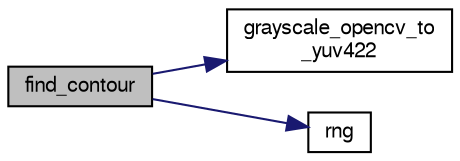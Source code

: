 digraph "find_contour"
{
  edge [fontname="FreeSans",fontsize="10",labelfontname="FreeSans",labelfontsize="10"];
  node [fontname="FreeSans",fontsize="10",shape=record];
  rankdir="LR";
  Node1 [label="find_contour",height=0.2,width=0.4,color="black", fillcolor="grey75", style="filled", fontcolor="black"];
  Node1 -> Node2 [color="midnightblue",fontsize="10",style="solid",fontname="FreeSans"];
  Node2 [label="grayscale_opencv_to\l_yuv422",height=0.2,width=0.4,color="black", fillcolor="white", style="filled",URL="$opencv__image__functions_8cpp.html#a3b1bde1283e632b2503c36a52a77af53"];
  Node1 -> Node3 [color="midnightblue",fontsize="10",style="solid",fontname="FreeSans"];
  Node3 [label="rng",height=0.2,width=0.4,color="black", fillcolor="white", style="filled",URL="$opencv__contour_8cpp.html#a2bb3a617236eb1bd8ace5e140f519081"];
}
